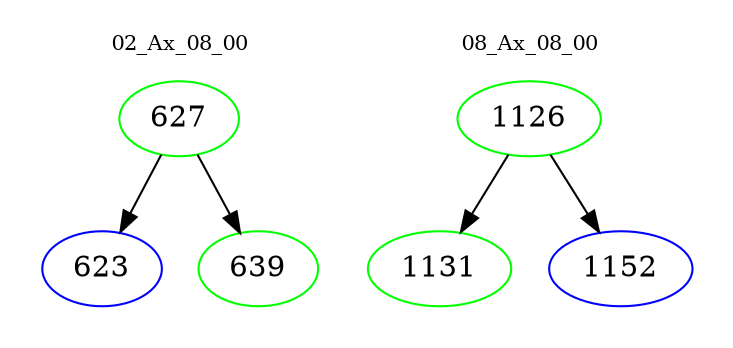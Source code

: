 digraph{
subgraph cluster_0 {
color = white
label = "02_Ax_08_00";
fontsize=10;
T0_627 [label="627", color="green"]
T0_627 -> T0_623 [color="black"]
T0_623 [label="623", color="blue"]
T0_627 -> T0_639 [color="black"]
T0_639 [label="639", color="green"]
}
subgraph cluster_1 {
color = white
label = "08_Ax_08_00";
fontsize=10;
T1_1126 [label="1126", color="green"]
T1_1126 -> T1_1131 [color="black"]
T1_1131 [label="1131", color="green"]
T1_1126 -> T1_1152 [color="black"]
T1_1152 [label="1152", color="blue"]
}
}
